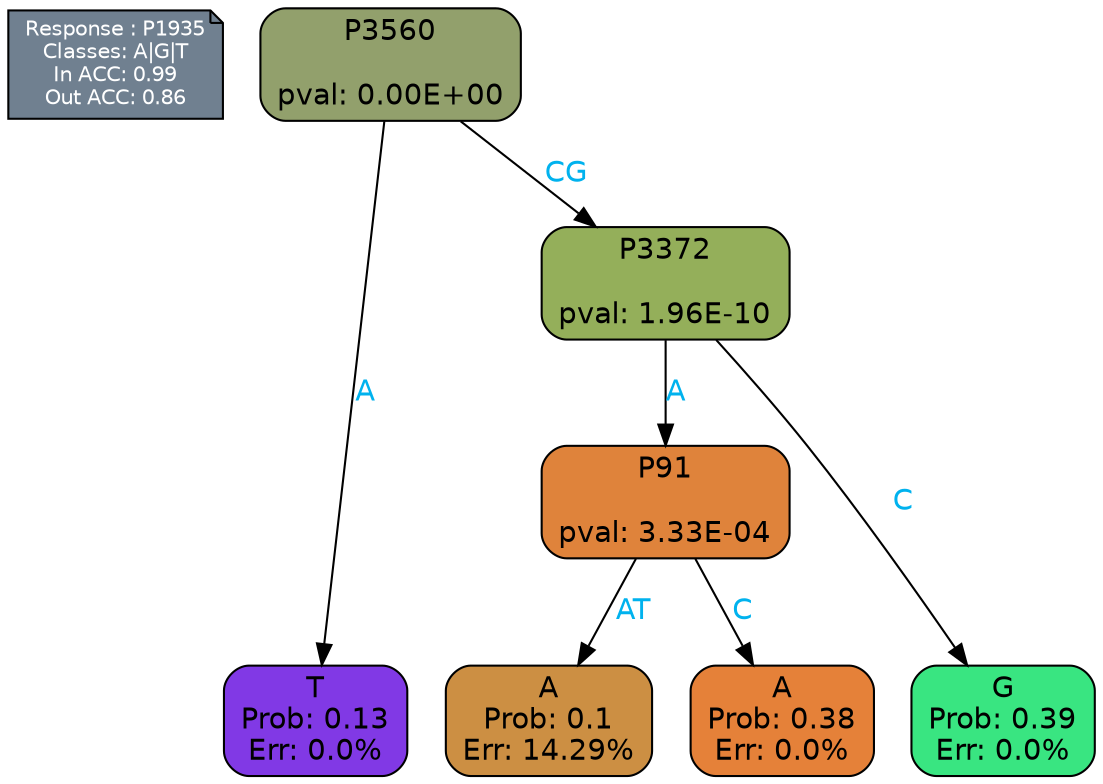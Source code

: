 digraph Tree {
node [shape=box, style="filled, rounded", color="black", fontname=helvetica] ;
graph [ranksep=equally, splines=polylines, bgcolor=transparent, dpi=600] ;
edge [fontname=helvetica] ;
LEGEND [label="Response : P1935
Classes: A|G|T
In ACC: 0.99
Out ACC: 0.86
",shape=note,align=left,style=filled,fillcolor="slategray",fontcolor="white",fontsize=10];1 [label="P3560

pval: 0.00E+00", fillcolor="#92a06c"] ;
2 [label="T
Prob: 0.13
Err: 0.0%", fillcolor="#8139e5"] ;
3 [label="P3372

pval: 1.96E-10", fillcolor="#94af5a"] ;
4 [label="P91

pval: 3.33E-04", fillcolor="#df833b"] ;
5 [label="A
Prob: 0.1
Err: 14.29%", fillcolor="#cc8f43"] ;
6 [label="A
Prob: 0.38
Err: 0.0%", fillcolor="#e58139"] ;
7 [label="G
Prob: 0.39
Err: 0.0%", fillcolor="#39e581"] ;
1 -> 2 [label="A",fontcolor=deepskyblue2] ;
1 -> 3 [label="CG",fontcolor=deepskyblue2] ;
3 -> 4 [label="A",fontcolor=deepskyblue2] ;
3 -> 7 [label="C",fontcolor=deepskyblue2] ;
4 -> 5 [label="AT",fontcolor=deepskyblue2] ;
4 -> 6 [label="C",fontcolor=deepskyblue2] ;
{rank = same; 2;5;6;7;}{rank = same; LEGEND;1;}}